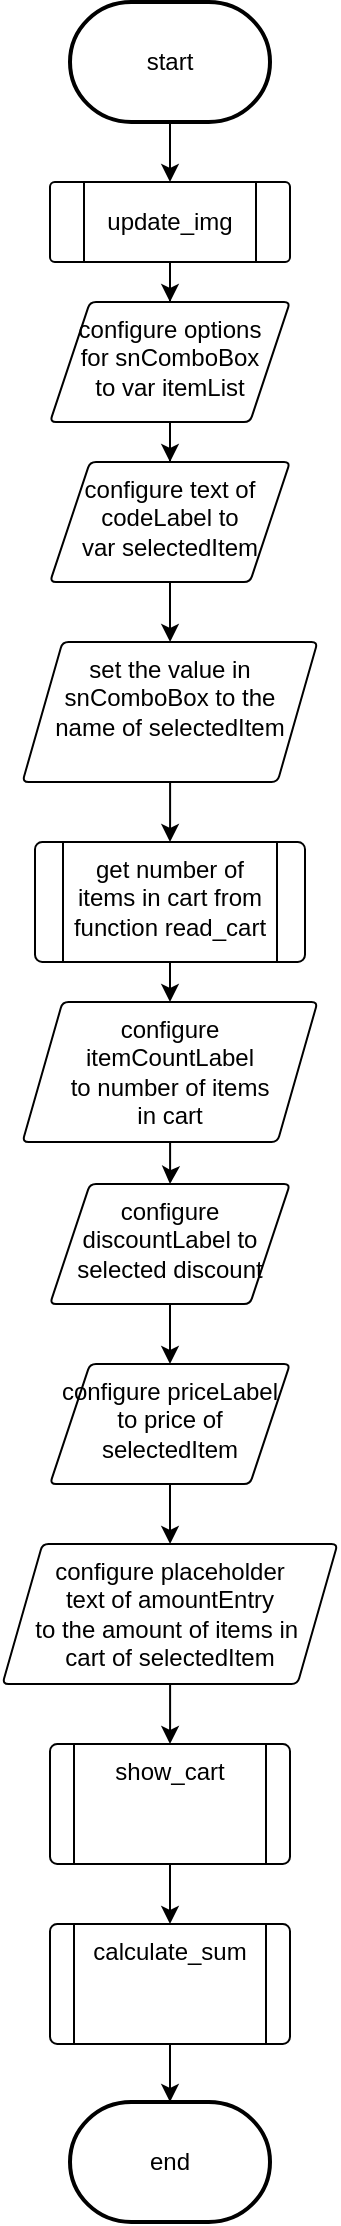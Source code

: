 <mxfile version="24.7.3" type="github">
  <diagram id="C5RBs43oDa-KdzZeNtuy" name="Page-1">
    <mxGraphModel dx="525" dy="1756" grid="1" gridSize="10" guides="1" tooltips="1" connect="1" arrows="1" fold="1" page="1" pageScale="1" pageWidth="827" pageHeight="1169" math="0" shadow="0">
      <root>
        <mxCell id="WIyWlLk6GJQsqaUBKTNV-0" />
        <mxCell id="WIyWlLk6GJQsqaUBKTNV-1" parent="WIyWlLk6GJQsqaUBKTNV-0" />
        <mxCell id="brMeqXN_g3NwsK2Y1Bkh-8" style="edgeStyle=orthogonalEdgeStyle;rounded=0;orthogonalLoop=1;jettySize=auto;html=1;exitX=0.5;exitY=1;exitDx=0;exitDy=0;exitPerimeter=0;entryX=0.5;entryY=0;entryDx=0;entryDy=0;" edge="1" parent="WIyWlLk6GJQsqaUBKTNV-1" source="brMeqXN_g3NwsK2Y1Bkh-3" target="brMeqXN_g3NwsK2Y1Bkh-5">
          <mxGeometry relative="1" as="geometry" />
        </mxCell>
        <mxCell id="brMeqXN_g3NwsK2Y1Bkh-3" value="start" style="strokeWidth=2;html=1;shape=mxgraph.flowchart.terminator;whiteSpace=wrap;" vertex="1" parent="WIyWlLk6GJQsqaUBKTNV-1">
          <mxGeometry x="65" y="-1160" width="100" height="60" as="geometry" />
        </mxCell>
        <mxCell id="brMeqXN_g3NwsK2Y1Bkh-4" value="end" style="strokeWidth=2;html=1;shape=mxgraph.flowchart.terminator;whiteSpace=wrap;" vertex="1" parent="WIyWlLk6GJQsqaUBKTNV-1">
          <mxGeometry x="65" y="-110" width="100" height="60" as="geometry" />
        </mxCell>
        <mxCell id="brMeqXN_g3NwsK2Y1Bkh-14" value="" style="edgeStyle=orthogonalEdgeStyle;rounded=0;orthogonalLoop=1;jettySize=auto;html=1;" edge="1" parent="WIyWlLk6GJQsqaUBKTNV-1" source="brMeqXN_g3NwsK2Y1Bkh-5" target="brMeqXN_g3NwsK2Y1Bkh-13">
          <mxGeometry relative="1" as="geometry" />
        </mxCell>
        <object label="" id="brMeqXN_g3NwsK2Y1Bkh-5">
          <mxCell style="verticalLabelPosition=bottom;verticalAlign=top;html=1;shape=process;whiteSpace=wrap;rounded=1;size=0.14;arcSize=6;" vertex="1" parent="WIyWlLk6GJQsqaUBKTNV-1">
            <mxGeometry x="55" y="-1070" width="120" height="40" as="geometry" />
          </mxCell>
        </object>
        <mxCell id="brMeqXN_g3NwsK2Y1Bkh-6" value="update_img" style="text;html=1;align=center;verticalAlign=middle;whiteSpace=wrap;rounded=0;" vertex="1" parent="WIyWlLk6GJQsqaUBKTNV-1">
          <mxGeometry x="85" y="-1065" width="60" height="30" as="geometry" />
        </mxCell>
        <mxCell id="brMeqXN_g3NwsK2Y1Bkh-18" value="" style="edgeStyle=orthogonalEdgeStyle;rounded=0;orthogonalLoop=1;jettySize=auto;html=1;" edge="1" parent="WIyWlLk6GJQsqaUBKTNV-1" source="brMeqXN_g3NwsK2Y1Bkh-13" target="brMeqXN_g3NwsK2Y1Bkh-17">
          <mxGeometry relative="1" as="geometry" />
        </mxCell>
        <mxCell id="brMeqXN_g3NwsK2Y1Bkh-13" value="&lt;div&gt;configure options&lt;/div&gt;&lt;div&gt;for snComboBox&lt;/div&gt;&lt;div&gt;to var itemList&lt;br&gt;&lt;/div&gt;" style="shape=parallelogram;perimeter=parallelogramPerimeter;whiteSpace=wrap;html=1;fixedSize=1;verticalAlign=top;rounded=1;arcSize=6;" vertex="1" parent="WIyWlLk6GJQsqaUBKTNV-1">
          <mxGeometry x="55" y="-1010" width="120" height="60" as="geometry" />
        </mxCell>
        <mxCell id="brMeqXN_g3NwsK2Y1Bkh-22" value="" style="edgeStyle=orthogonalEdgeStyle;rounded=0;orthogonalLoop=1;jettySize=auto;html=1;" edge="1" parent="WIyWlLk6GJQsqaUBKTNV-1" source="brMeqXN_g3NwsK2Y1Bkh-17" target="brMeqXN_g3NwsK2Y1Bkh-30">
          <mxGeometry relative="1" as="geometry" />
        </mxCell>
        <mxCell id="brMeqXN_g3NwsK2Y1Bkh-17" value="&lt;div&gt;configure text of&lt;/div&gt;&lt;div&gt;codeLabel to&lt;/div&gt;&lt;div&gt;var selectedItem&lt;br&gt;&lt;/div&gt;" style="shape=parallelogram;perimeter=parallelogramPerimeter;whiteSpace=wrap;html=1;fixedSize=1;verticalAlign=top;rounded=1;arcSize=6;" vertex="1" parent="WIyWlLk6GJQsqaUBKTNV-1">
          <mxGeometry x="55" y="-930" width="120" height="60" as="geometry" />
        </mxCell>
        <mxCell id="brMeqXN_g3NwsK2Y1Bkh-25" value="" style="edgeStyle=orthogonalEdgeStyle;rounded=0;orthogonalLoop=1;jettySize=auto;html=1;" edge="1" parent="WIyWlLk6GJQsqaUBKTNV-1" source="brMeqXN_g3NwsK2Y1Bkh-21" target="brMeqXN_g3NwsK2Y1Bkh-24">
          <mxGeometry relative="1" as="geometry" />
        </mxCell>
        <mxCell id="brMeqXN_g3NwsK2Y1Bkh-21" value="get number of items in cart from function read_cart" style="shape=process;whiteSpace=wrap;html=1;backgroundOutline=1;verticalAlign=top;rounded=1;arcSize=6;" vertex="1" parent="WIyWlLk6GJQsqaUBKTNV-1">
          <mxGeometry x="47.5" y="-740" width="135" height="60" as="geometry" />
        </mxCell>
        <mxCell id="brMeqXN_g3NwsK2Y1Bkh-34" value="" style="edgeStyle=orthogonalEdgeStyle;rounded=0;orthogonalLoop=1;jettySize=auto;html=1;" edge="1" parent="WIyWlLk6GJQsqaUBKTNV-1" source="brMeqXN_g3NwsK2Y1Bkh-24" target="brMeqXN_g3NwsK2Y1Bkh-33">
          <mxGeometry relative="1" as="geometry" />
        </mxCell>
        <mxCell id="brMeqXN_g3NwsK2Y1Bkh-24" value="&lt;div&gt;configure&lt;/div&gt;&lt;div&gt;itemCountLabel &lt;br&gt;&lt;/div&gt;&lt;div&gt;to number of items&lt;/div&gt;&lt;div&gt;in cart&lt;br&gt;&lt;/div&gt;" style="shape=parallelogram;perimeter=parallelogramPerimeter;whiteSpace=wrap;html=1;fixedSize=1;verticalAlign=top;rounded=1;arcSize=6;" vertex="1" parent="WIyWlLk6GJQsqaUBKTNV-1">
          <mxGeometry x="41.25" y="-660" width="147.5" height="70" as="geometry" />
        </mxCell>
        <mxCell id="brMeqXN_g3NwsK2Y1Bkh-31" style="edgeStyle=orthogonalEdgeStyle;rounded=0;orthogonalLoop=1;jettySize=auto;html=1;" edge="1" parent="WIyWlLk6GJQsqaUBKTNV-1" source="brMeqXN_g3NwsK2Y1Bkh-30" target="brMeqXN_g3NwsK2Y1Bkh-21">
          <mxGeometry relative="1" as="geometry" />
        </mxCell>
        <mxCell id="brMeqXN_g3NwsK2Y1Bkh-30" value="&lt;div&gt;set the value in snComboBox to the&lt;/div&gt;&lt;div&gt;name of selectedItem&lt;br&gt;&lt;/div&gt;" style="shape=parallelogram;perimeter=parallelogramPerimeter;whiteSpace=wrap;html=1;fixedSize=1;verticalAlign=top;rounded=1;arcSize=6;" vertex="1" parent="WIyWlLk6GJQsqaUBKTNV-1">
          <mxGeometry x="41.25" y="-840" width="147.5" height="70" as="geometry" />
        </mxCell>
        <mxCell id="brMeqXN_g3NwsK2Y1Bkh-36" value="" style="edgeStyle=orthogonalEdgeStyle;rounded=0;orthogonalLoop=1;jettySize=auto;html=1;" edge="1" parent="WIyWlLk6GJQsqaUBKTNV-1" source="brMeqXN_g3NwsK2Y1Bkh-33" target="brMeqXN_g3NwsK2Y1Bkh-35">
          <mxGeometry relative="1" as="geometry" />
        </mxCell>
        <mxCell id="brMeqXN_g3NwsK2Y1Bkh-33" value="&lt;div&gt;configure discountLabel to selected discount&lt;br&gt;&lt;/div&gt;" style="shape=parallelogram;perimeter=parallelogramPerimeter;whiteSpace=wrap;html=1;fixedSize=1;verticalAlign=top;rounded=1;arcSize=6;" vertex="1" parent="WIyWlLk6GJQsqaUBKTNV-1">
          <mxGeometry x="55" y="-569" width="120" height="60" as="geometry" />
        </mxCell>
        <mxCell id="brMeqXN_g3NwsK2Y1Bkh-38" value="" style="edgeStyle=orthogonalEdgeStyle;rounded=0;orthogonalLoop=1;jettySize=auto;html=1;" edge="1" parent="WIyWlLk6GJQsqaUBKTNV-1" source="brMeqXN_g3NwsK2Y1Bkh-35" target="brMeqXN_g3NwsK2Y1Bkh-37">
          <mxGeometry relative="1" as="geometry" />
        </mxCell>
        <mxCell id="brMeqXN_g3NwsK2Y1Bkh-35" value="&lt;div&gt;configure priceLabel&lt;/div&gt;&lt;div&gt;to price of selectedItem&lt;br&gt;&lt;/div&gt;" style="shape=parallelogram;perimeter=parallelogramPerimeter;whiteSpace=wrap;html=1;fixedSize=1;verticalAlign=top;rounded=1;arcSize=6;" vertex="1" parent="WIyWlLk6GJQsqaUBKTNV-1">
          <mxGeometry x="55" y="-479" width="120" height="60" as="geometry" />
        </mxCell>
        <mxCell id="brMeqXN_g3NwsK2Y1Bkh-42" value="" style="edgeStyle=orthogonalEdgeStyle;rounded=0;orthogonalLoop=1;jettySize=auto;html=1;" edge="1" parent="WIyWlLk6GJQsqaUBKTNV-1" source="brMeqXN_g3NwsK2Y1Bkh-37" target="brMeqXN_g3NwsK2Y1Bkh-41">
          <mxGeometry relative="1" as="geometry" />
        </mxCell>
        <mxCell id="brMeqXN_g3NwsK2Y1Bkh-37" value="&lt;div&gt;configure placeholder&lt;/div&gt;&lt;div&gt;text of amountEntry&lt;/div&gt;&lt;div&gt;to the amount of items in&amp;nbsp;&lt;/div&gt;&lt;div&gt;cart of selectedItem&lt;br&gt;&lt;/div&gt;" style="shape=parallelogram;perimeter=parallelogramPerimeter;whiteSpace=wrap;html=1;fixedSize=1;verticalAlign=top;rounded=1;arcSize=6;" vertex="1" parent="WIyWlLk6GJQsqaUBKTNV-1">
          <mxGeometry x="31.25" y="-389" width="167.5" height="70" as="geometry" />
        </mxCell>
        <mxCell id="brMeqXN_g3NwsK2Y1Bkh-46" value="" style="edgeStyle=orthogonalEdgeStyle;rounded=0;orthogonalLoop=1;jettySize=auto;html=1;" edge="1" parent="WIyWlLk6GJQsqaUBKTNV-1" source="brMeqXN_g3NwsK2Y1Bkh-41" target="brMeqXN_g3NwsK2Y1Bkh-45">
          <mxGeometry relative="1" as="geometry" />
        </mxCell>
        <mxCell id="brMeqXN_g3NwsK2Y1Bkh-41" value="show_cart" style="shape=process;whiteSpace=wrap;html=1;backgroundOutline=1;verticalAlign=top;rounded=1;arcSize=6;" vertex="1" parent="WIyWlLk6GJQsqaUBKTNV-1">
          <mxGeometry x="55" y="-289" width="120" height="60" as="geometry" />
        </mxCell>
        <mxCell id="brMeqXN_g3NwsK2Y1Bkh-45" value="calculate_sum" style="shape=process;whiteSpace=wrap;html=1;backgroundOutline=1;verticalAlign=top;rounded=1;arcSize=6;" vertex="1" parent="WIyWlLk6GJQsqaUBKTNV-1">
          <mxGeometry x="55" y="-199" width="120" height="60" as="geometry" />
        </mxCell>
        <mxCell id="brMeqXN_g3NwsK2Y1Bkh-47" style="edgeStyle=orthogonalEdgeStyle;rounded=0;orthogonalLoop=1;jettySize=auto;html=1;entryX=0.5;entryY=0;entryDx=0;entryDy=0;entryPerimeter=0;" edge="1" parent="WIyWlLk6GJQsqaUBKTNV-1" source="brMeqXN_g3NwsK2Y1Bkh-45" target="brMeqXN_g3NwsK2Y1Bkh-4">
          <mxGeometry relative="1" as="geometry" />
        </mxCell>
      </root>
    </mxGraphModel>
  </diagram>
</mxfile>

